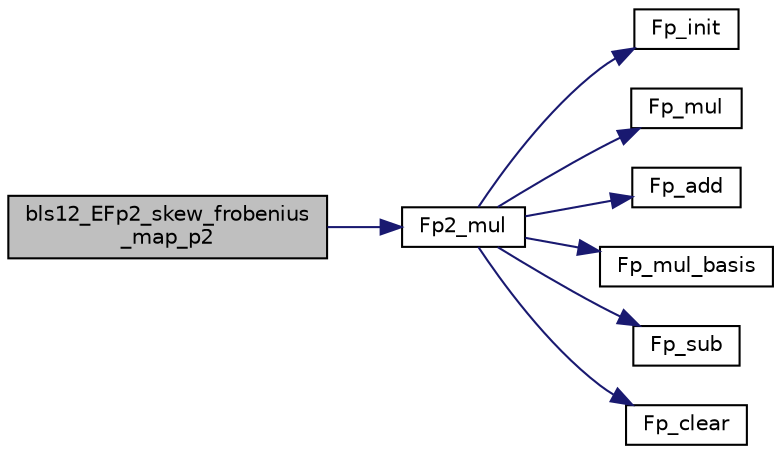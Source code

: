 digraph "bls12_EFp2_skew_frobenius_map_p2"
{
  edge [fontname="Helvetica",fontsize="10",labelfontname="Helvetica",labelfontsize="10"];
  node [fontname="Helvetica",fontsize="10",shape=record];
  rankdir="LR";
  Node23 [label="bls12_EFp2_skew_frobenius\l_map_p2",height=0.2,width=0.4,color="black", fillcolor="grey75", style="filled", fontcolor="black"];
  Node23 -> Node24 [color="midnightblue",fontsize="10",style="solid",fontname="Helvetica"];
  Node24 [label="Fp2_mul",height=0.2,width=0.4,color="black", fillcolor="white", style="filled",URL="$bn__fp2_8h.html#ae50d2c78465c0e5b292d3f702026edd1"];
  Node24 -> Node25 [color="midnightblue",fontsize="10",style="solid",fontname="Helvetica"];
  Node25 [label="Fp_init",height=0.2,width=0.4,color="black", fillcolor="white", style="filled",URL="$bn__fp_8h.html#af102c589736284034064b7c2283000cb"];
  Node24 -> Node26 [color="midnightblue",fontsize="10",style="solid",fontname="Helvetica"];
  Node26 [label="Fp_mul",height=0.2,width=0.4,color="black", fillcolor="white", style="filled",URL="$bn__fp_8h.html#a880fb156a0cc84e3483d481f9f22784e"];
  Node24 -> Node27 [color="midnightblue",fontsize="10",style="solid",fontname="Helvetica"];
  Node27 [label="Fp_add",height=0.2,width=0.4,color="black", fillcolor="white", style="filled",URL="$bn__fp_8h.html#a9caa801425735a7cc268db56717334c4"];
  Node24 -> Node28 [color="midnightblue",fontsize="10",style="solid",fontname="Helvetica"];
  Node28 [label="Fp_mul_basis",height=0.2,width=0.4,color="black", fillcolor="white", style="filled",URL="$bn__fp_8h.html#a2280c4f9e94184435f0dcc30bd85df9b"];
  Node24 -> Node29 [color="midnightblue",fontsize="10",style="solid",fontname="Helvetica"];
  Node29 [label="Fp_sub",height=0.2,width=0.4,color="black", fillcolor="white", style="filled",URL="$bn__fp_8h.html#ac462212d662d8bd7041f5fa8df436c2d"];
  Node24 -> Node30 [color="midnightblue",fontsize="10",style="solid",fontname="Helvetica"];
  Node30 [label="Fp_clear",height=0.2,width=0.4,color="black", fillcolor="white", style="filled",URL="$bn__fp_8h.html#a8020d216e590f1a4e3ed197dac0920fc"];
}
